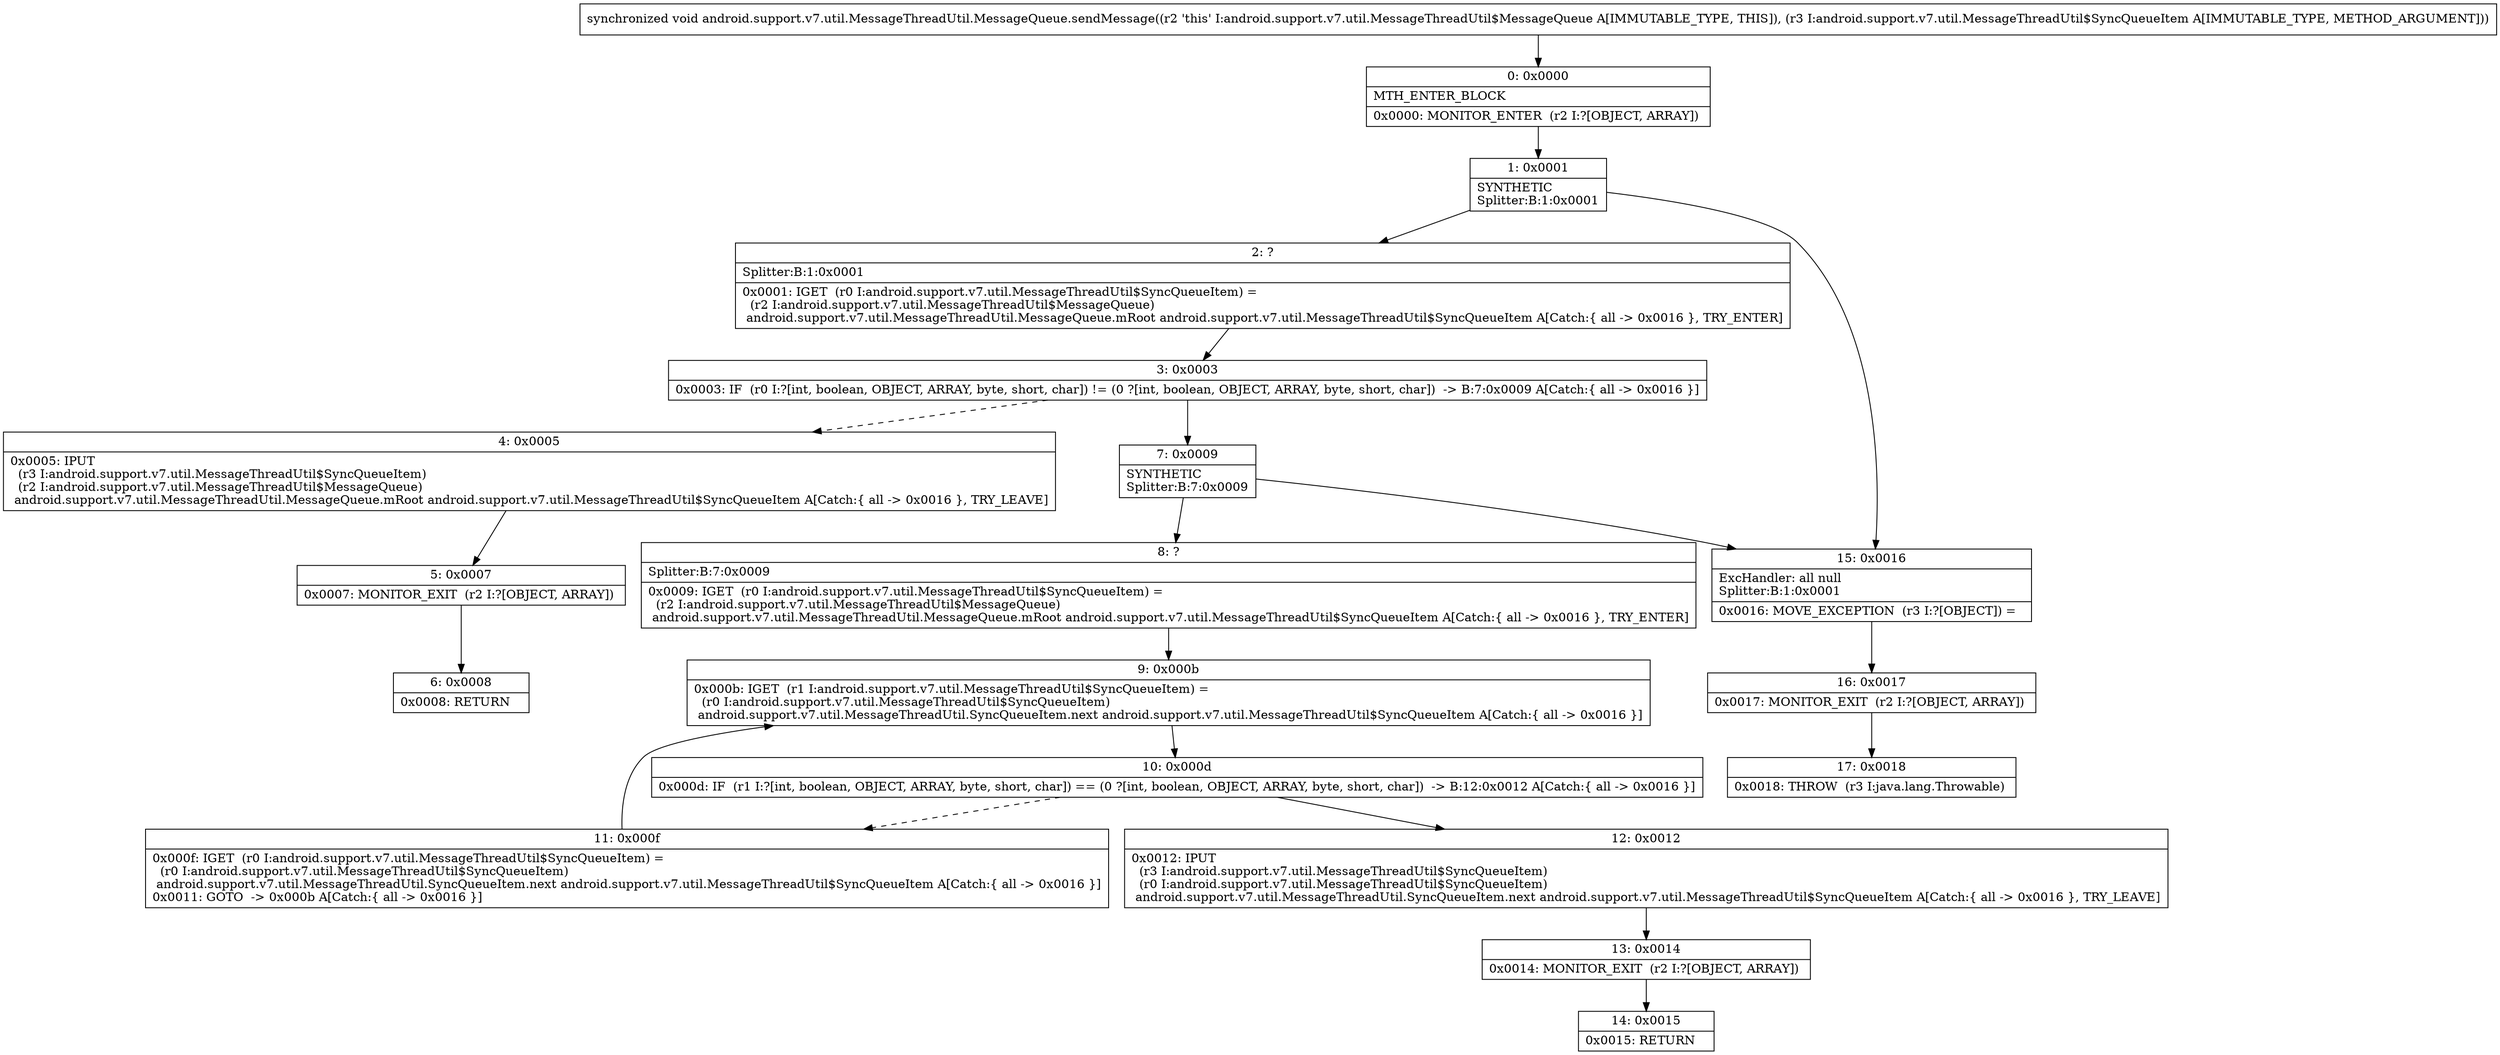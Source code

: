 digraph "CFG forandroid.support.v7.util.MessageThreadUtil.MessageQueue.sendMessage(Landroid\/support\/v7\/util\/MessageThreadUtil$SyncQueueItem;)V" {
Node_0 [shape=record,label="{0\:\ 0x0000|MTH_ENTER_BLOCK\l|0x0000: MONITOR_ENTER  (r2 I:?[OBJECT, ARRAY]) \l}"];
Node_1 [shape=record,label="{1\:\ 0x0001|SYNTHETIC\lSplitter:B:1:0x0001\l}"];
Node_2 [shape=record,label="{2\:\ ?|Splitter:B:1:0x0001\l|0x0001: IGET  (r0 I:android.support.v7.util.MessageThreadUtil$SyncQueueItem) = \l  (r2 I:android.support.v7.util.MessageThreadUtil$MessageQueue)\l android.support.v7.util.MessageThreadUtil.MessageQueue.mRoot android.support.v7.util.MessageThreadUtil$SyncQueueItem A[Catch:\{ all \-\> 0x0016 \}, TRY_ENTER]\l}"];
Node_3 [shape=record,label="{3\:\ 0x0003|0x0003: IF  (r0 I:?[int, boolean, OBJECT, ARRAY, byte, short, char]) != (0 ?[int, boolean, OBJECT, ARRAY, byte, short, char])  \-\> B:7:0x0009 A[Catch:\{ all \-\> 0x0016 \}]\l}"];
Node_4 [shape=record,label="{4\:\ 0x0005|0x0005: IPUT  \l  (r3 I:android.support.v7.util.MessageThreadUtil$SyncQueueItem)\l  (r2 I:android.support.v7.util.MessageThreadUtil$MessageQueue)\l android.support.v7.util.MessageThreadUtil.MessageQueue.mRoot android.support.v7.util.MessageThreadUtil$SyncQueueItem A[Catch:\{ all \-\> 0x0016 \}, TRY_LEAVE]\l}"];
Node_5 [shape=record,label="{5\:\ 0x0007|0x0007: MONITOR_EXIT  (r2 I:?[OBJECT, ARRAY]) \l}"];
Node_6 [shape=record,label="{6\:\ 0x0008|0x0008: RETURN   \l}"];
Node_7 [shape=record,label="{7\:\ 0x0009|SYNTHETIC\lSplitter:B:7:0x0009\l}"];
Node_8 [shape=record,label="{8\:\ ?|Splitter:B:7:0x0009\l|0x0009: IGET  (r0 I:android.support.v7.util.MessageThreadUtil$SyncQueueItem) = \l  (r2 I:android.support.v7.util.MessageThreadUtil$MessageQueue)\l android.support.v7.util.MessageThreadUtil.MessageQueue.mRoot android.support.v7.util.MessageThreadUtil$SyncQueueItem A[Catch:\{ all \-\> 0x0016 \}, TRY_ENTER]\l}"];
Node_9 [shape=record,label="{9\:\ 0x000b|0x000b: IGET  (r1 I:android.support.v7.util.MessageThreadUtil$SyncQueueItem) = \l  (r0 I:android.support.v7.util.MessageThreadUtil$SyncQueueItem)\l android.support.v7.util.MessageThreadUtil.SyncQueueItem.next android.support.v7.util.MessageThreadUtil$SyncQueueItem A[Catch:\{ all \-\> 0x0016 \}]\l}"];
Node_10 [shape=record,label="{10\:\ 0x000d|0x000d: IF  (r1 I:?[int, boolean, OBJECT, ARRAY, byte, short, char]) == (0 ?[int, boolean, OBJECT, ARRAY, byte, short, char])  \-\> B:12:0x0012 A[Catch:\{ all \-\> 0x0016 \}]\l}"];
Node_11 [shape=record,label="{11\:\ 0x000f|0x000f: IGET  (r0 I:android.support.v7.util.MessageThreadUtil$SyncQueueItem) = \l  (r0 I:android.support.v7.util.MessageThreadUtil$SyncQueueItem)\l android.support.v7.util.MessageThreadUtil.SyncQueueItem.next android.support.v7.util.MessageThreadUtil$SyncQueueItem A[Catch:\{ all \-\> 0x0016 \}]\l0x0011: GOTO  \-\> 0x000b A[Catch:\{ all \-\> 0x0016 \}]\l}"];
Node_12 [shape=record,label="{12\:\ 0x0012|0x0012: IPUT  \l  (r3 I:android.support.v7.util.MessageThreadUtil$SyncQueueItem)\l  (r0 I:android.support.v7.util.MessageThreadUtil$SyncQueueItem)\l android.support.v7.util.MessageThreadUtil.SyncQueueItem.next android.support.v7.util.MessageThreadUtil$SyncQueueItem A[Catch:\{ all \-\> 0x0016 \}, TRY_LEAVE]\l}"];
Node_13 [shape=record,label="{13\:\ 0x0014|0x0014: MONITOR_EXIT  (r2 I:?[OBJECT, ARRAY]) \l}"];
Node_14 [shape=record,label="{14\:\ 0x0015|0x0015: RETURN   \l}"];
Node_15 [shape=record,label="{15\:\ 0x0016|ExcHandler: all null\lSplitter:B:1:0x0001\l|0x0016: MOVE_EXCEPTION  (r3 I:?[OBJECT]) =  \l}"];
Node_16 [shape=record,label="{16\:\ 0x0017|0x0017: MONITOR_EXIT  (r2 I:?[OBJECT, ARRAY]) \l}"];
Node_17 [shape=record,label="{17\:\ 0x0018|0x0018: THROW  (r3 I:java.lang.Throwable) \l}"];
MethodNode[shape=record,label="{synchronized void android.support.v7.util.MessageThreadUtil.MessageQueue.sendMessage((r2 'this' I:android.support.v7.util.MessageThreadUtil$MessageQueue A[IMMUTABLE_TYPE, THIS]), (r3 I:android.support.v7.util.MessageThreadUtil$SyncQueueItem A[IMMUTABLE_TYPE, METHOD_ARGUMENT])) }"];
MethodNode -> Node_0;
Node_0 -> Node_1;
Node_1 -> Node_2;
Node_1 -> Node_15;
Node_2 -> Node_3;
Node_3 -> Node_4[style=dashed];
Node_3 -> Node_7;
Node_4 -> Node_5;
Node_5 -> Node_6;
Node_7 -> Node_8;
Node_7 -> Node_15;
Node_8 -> Node_9;
Node_9 -> Node_10;
Node_10 -> Node_11[style=dashed];
Node_10 -> Node_12;
Node_11 -> Node_9;
Node_12 -> Node_13;
Node_13 -> Node_14;
Node_15 -> Node_16;
Node_16 -> Node_17;
}

